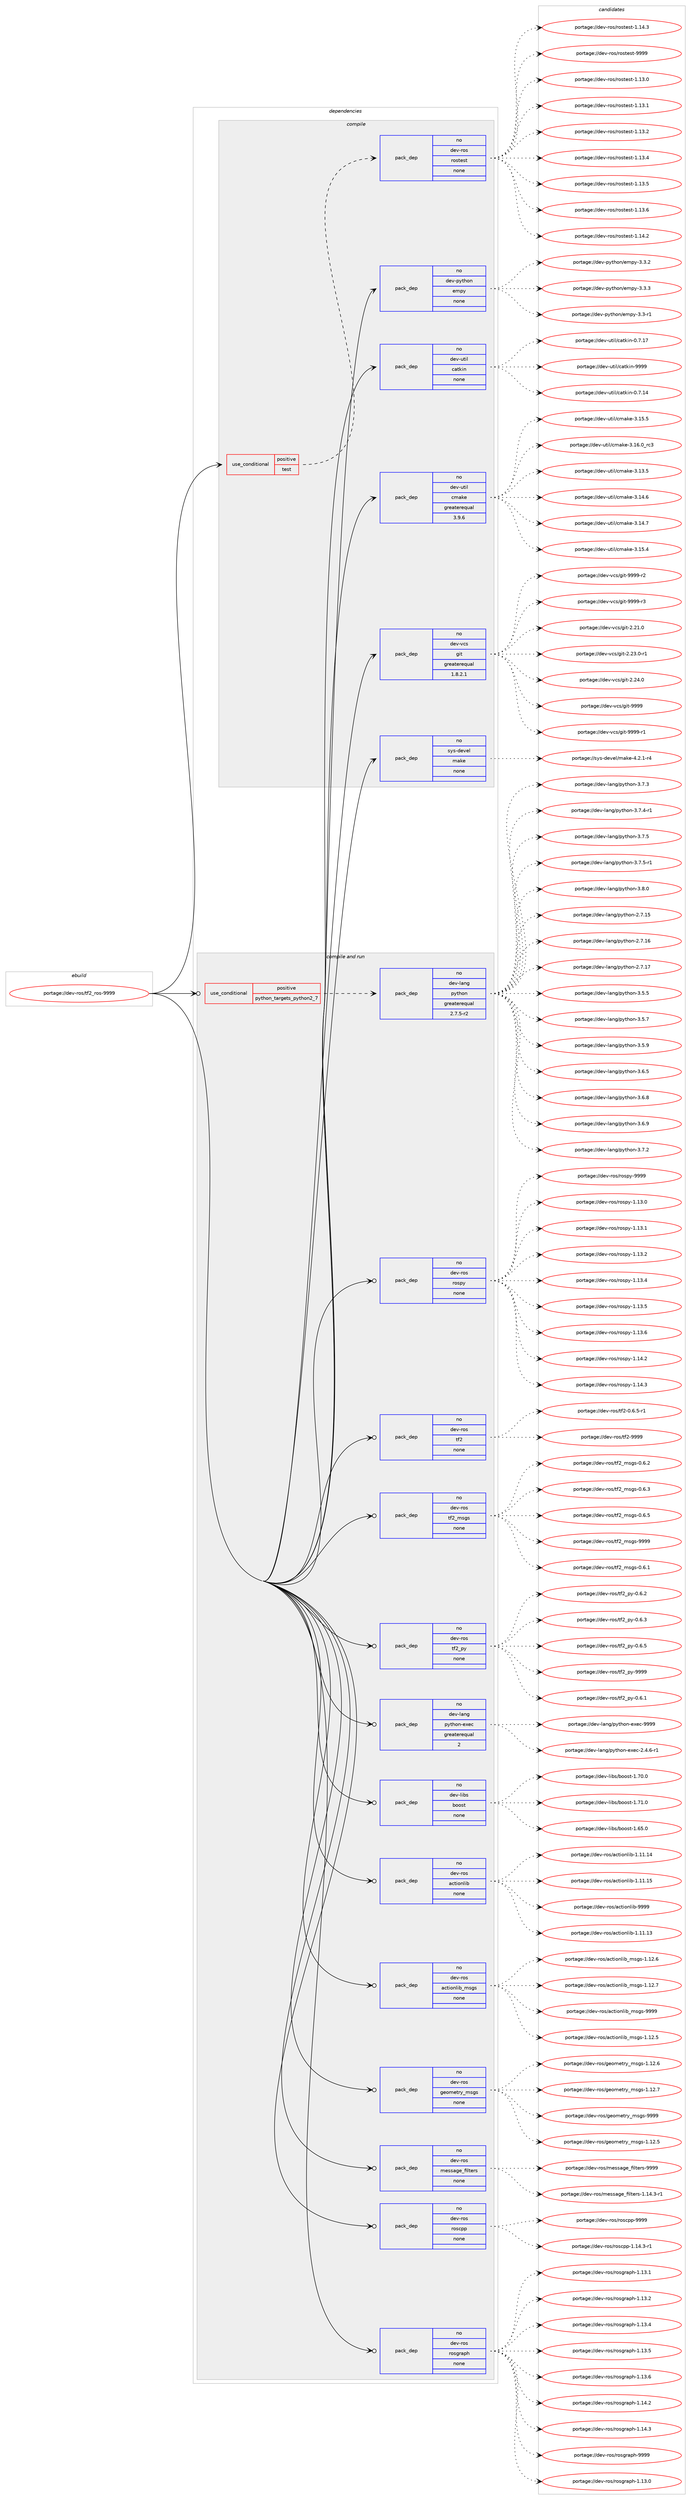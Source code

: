 digraph prolog {

# *************
# Graph options
# *************

newrank=true;
concentrate=true;
compound=true;
graph [rankdir=LR,fontname=Helvetica,fontsize=10,ranksep=1.5];#, ranksep=2.5, nodesep=0.2];
edge  [arrowhead=vee];
node  [fontname=Helvetica,fontsize=10];

# **********
# The ebuild
# **********

subgraph cluster_leftcol {
color=gray;
rank=same;
label=<<i>ebuild</i>>;
id [label="portage://dev-ros/tf2_ros-9999", color=red, width=4, href="../dev-ros/tf2_ros-9999.svg"];
}

# ****************
# The dependencies
# ****************

subgraph cluster_midcol {
color=gray;
label=<<i>dependencies</i>>;
subgraph cluster_compile {
fillcolor="#eeeeee";
style=filled;
label=<<i>compile</i>>;
subgraph cond45596 {
dependency206443 [label=<<TABLE BORDER="0" CELLBORDER="1" CELLSPACING="0" CELLPADDING="4"><TR><TD ROWSPAN="3" CELLPADDING="10">use_conditional</TD></TR><TR><TD>positive</TD></TR><TR><TD>test</TD></TR></TABLE>>, shape=none, color=red];
subgraph pack157419 {
dependency206444 [label=<<TABLE BORDER="0" CELLBORDER="1" CELLSPACING="0" CELLPADDING="4" WIDTH="220"><TR><TD ROWSPAN="6" CELLPADDING="30">pack_dep</TD></TR><TR><TD WIDTH="110">no</TD></TR><TR><TD>dev-ros</TD></TR><TR><TD>rostest</TD></TR><TR><TD>none</TD></TR><TR><TD></TD></TR></TABLE>>, shape=none, color=blue];
}
dependency206443:e -> dependency206444:w [weight=20,style="dashed",arrowhead="vee"];
}
id:e -> dependency206443:w [weight=20,style="solid",arrowhead="vee"];
subgraph pack157420 {
dependency206445 [label=<<TABLE BORDER="0" CELLBORDER="1" CELLSPACING="0" CELLPADDING="4" WIDTH="220"><TR><TD ROWSPAN="6" CELLPADDING="30">pack_dep</TD></TR><TR><TD WIDTH="110">no</TD></TR><TR><TD>dev-python</TD></TR><TR><TD>empy</TD></TR><TR><TD>none</TD></TR><TR><TD></TD></TR></TABLE>>, shape=none, color=blue];
}
id:e -> dependency206445:w [weight=20,style="solid",arrowhead="vee"];
subgraph pack157421 {
dependency206446 [label=<<TABLE BORDER="0" CELLBORDER="1" CELLSPACING="0" CELLPADDING="4" WIDTH="220"><TR><TD ROWSPAN="6" CELLPADDING="30">pack_dep</TD></TR><TR><TD WIDTH="110">no</TD></TR><TR><TD>dev-util</TD></TR><TR><TD>catkin</TD></TR><TR><TD>none</TD></TR><TR><TD></TD></TR></TABLE>>, shape=none, color=blue];
}
id:e -> dependency206446:w [weight=20,style="solid",arrowhead="vee"];
subgraph pack157422 {
dependency206447 [label=<<TABLE BORDER="0" CELLBORDER="1" CELLSPACING="0" CELLPADDING="4" WIDTH="220"><TR><TD ROWSPAN="6" CELLPADDING="30">pack_dep</TD></TR><TR><TD WIDTH="110">no</TD></TR><TR><TD>dev-util</TD></TR><TR><TD>cmake</TD></TR><TR><TD>greaterequal</TD></TR><TR><TD>3.9.6</TD></TR></TABLE>>, shape=none, color=blue];
}
id:e -> dependency206447:w [weight=20,style="solid",arrowhead="vee"];
subgraph pack157423 {
dependency206448 [label=<<TABLE BORDER="0" CELLBORDER="1" CELLSPACING="0" CELLPADDING="4" WIDTH="220"><TR><TD ROWSPAN="6" CELLPADDING="30">pack_dep</TD></TR><TR><TD WIDTH="110">no</TD></TR><TR><TD>dev-vcs</TD></TR><TR><TD>git</TD></TR><TR><TD>greaterequal</TD></TR><TR><TD>1.8.2.1</TD></TR></TABLE>>, shape=none, color=blue];
}
id:e -> dependency206448:w [weight=20,style="solid",arrowhead="vee"];
subgraph pack157424 {
dependency206449 [label=<<TABLE BORDER="0" CELLBORDER="1" CELLSPACING="0" CELLPADDING="4" WIDTH="220"><TR><TD ROWSPAN="6" CELLPADDING="30">pack_dep</TD></TR><TR><TD WIDTH="110">no</TD></TR><TR><TD>sys-devel</TD></TR><TR><TD>make</TD></TR><TR><TD>none</TD></TR><TR><TD></TD></TR></TABLE>>, shape=none, color=blue];
}
id:e -> dependency206449:w [weight=20,style="solid",arrowhead="vee"];
}
subgraph cluster_compileandrun {
fillcolor="#eeeeee";
style=filled;
label=<<i>compile and run</i>>;
subgraph cond45597 {
dependency206450 [label=<<TABLE BORDER="0" CELLBORDER="1" CELLSPACING="0" CELLPADDING="4"><TR><TD ROWSPAN="3" CELLPADDING="10">use_conditional</TD></TR><TR><TD>positive</TD></TR><TR><TD>python_targets_python2_7</TD></TR></TABLE>>, shape=none, color=red];
subgraph pack157425 {
dependency206451 [label=<<TABLE BORDER="0" CELLBORDER="1" CELLSPACING="0" CELLPADDING="4" WIDTH="220"><TR><TD ROWSPAN="6" CELLPADDING="30">pack_dep</TD></TR><TR><TD WIDTH="110">no</TD></TR><TR><TD>dev-lang</TD></TR><TR><TD>python</TD></TR><TR><TD>greaterequal</TD></TR><TR><TD>2.7.5-r2</TD></TR></TABLE>>, shape=none, color=blue];
}
dependency206450:e -> dependency206451:w [weight=20,style="dashed",arrowhead="vee"];
}
id:e -> dependency206450:w [weight=20,style="solid",arrowhead="odotvee"];
subgraph pack157426 {
dependency206452 [label=<<TABLE BORDER="0" CELLBORDER="1" CELLSPACING="0" CELLPADDING="4" WIDTH="220"><TR><TD ROWSPAN="6" CELLPADDING="30">pack_dep</TD></TR><TR><TD WIDTH="110">no</TD></TR><TR><TD>dev-lang</TD></TR><TR><TD>python-exec</TD></TR><TR><TD>greaterequal</TD></TR><TR><TD>2</TD></TR></TABLE>>, shape=none, color=blue];
}
id:e -> dependency206452:w [weight=20,style="solid",arrowhead="odotvee"];
subgraph pack157427 {
dependency206453 [label=<<TABLE BORDER="0" CELLBORDER="1" CELLSPACING="0" CELLPADDING="4" WIDTH="220"><TR><TD ROWSPAN="6" CELLPADDING="30">pack_dep</TD></TR><TR><TD WIDTH="110">no</TD></TR><TR><TD>dev-libs</TD></TR><TR><TD>boost</TD></TR><TR><TD>none</TD></TR><TR><TD></TD></TR></TABLE>>, shape=none, color=blue];
}
id:e -> dependency206453:w [weight=20,style="solid",arrowhead="odotvee"];
subgraph pack157428 {
dependency206454 [label=<<TABLE BORDER="0" CELLBORDER="1" CELLSPACING="0" CELLPADDING="4" WIDTH="220"><TR><TD ROWSPAN="6" CELLPADDING="30">pack_dep</TD></TR><TR><TD WIDTH="110">no</TD></TR><TR><TD>dev-ros</TD></TR><TR><TD>actionlib</TD></TR><TR><TD>none</TD></TR><TR><TD></TD></TR></TABLE>>, shape=none, color=blue];
}
id:e -> dependency206454:w [weight=20,style="solid",arrowhead="odotvee"];
subgraph pack157429 {
dependency206455 [label=<<TABLE BORDER="0" CELLBORDER="1" CELLSPACING="0" CELLPADDING="4" WIDTH="220"><TR><TD ROWSPAN="6" CELLPADDING="30">pack_dep</TD></TR><TR><TD WIDTH="110">no</TD></TR><TR><TD>dev-ros</TD></TR><TR><TD>actionlib_msgs</TD></TR><TR><TD>none</TD></TR><TR><TD></TD></TR></TABLE>>, shape=none, color=blue];
}
id:e -> dependency206455:w [weight=20,style="solid",arrowhead="odotvee"];
subgraph pack157430 {
dependency206456 [label=<<TABLE BORDER="0" CELLBORDER="1" CELLSPACING="0" CELLPADDING="4" WIDTH="220"><TR><TD ROWSPAN="6" CELLPADDING="30">pack_dep</TD></TR><TR><TD WIDTH="110">no</TD></TR><TR><TD>dev-ros</TD></TR><TR><TD>geometry_msgs</TD></TR><TR><TD>none</TD></TR><TR><TD></TD></TR></TABLE>>, shape=none, color=blue];
}
id:e -> dependency206456:w [weight=20,style="solid",arrowhead="odotvee"];
subgraph pack157431 {
dependency206457 [label=<<TABLE BORDER="0" CELLBORDER="1" CELLSPACING="0" CELLPADDING="4" WIDTH="220"><TR><TD ROWSPAN="6" CELLPADDING="30">pack_dep</TD></TR><TR><TD WIDTH="110">no</TD></TR><TR><TD>dev-ros</TD></TR><TR><TD>message_filters</TD></TR><TR><TD>none</TD></TR><TR><TD></TD></TR></TABLE>>, shape=none, color=blue];
}
id:e -> dependency206457:w [weight=20,style="solid",arrowhead="odotvee"];
subgraph pack157432 {
dependency206458 [label=<<TABLE BORDER="0" CELLBORDER="1" CELLSPACING="0" CELLPADDING="4" WIDTH="220"><TR><TD ROWSPAN="6" CELLPADDING="30">pack_dep</TD></TR><TR><TD WIDTH="110">no</TD></TR><TR><TD>dev-ros</TD></TR><TR><TD>roscpp</TD></TR><TR><TD>none</TD></TR><TR><TD></TD></TR></TABLE>>, shape=none, color=blue];
}
id:e -> dependency206458:w [weight=20,style="solid",arrowhead="odotvee"];
subgraph pack157433 {
dependency206459 [label=<<TABLE BORDER="0" CELLBORDER="1" CELLSPACING="0" CELLPADDING="4" WIDTH="220"><TR><TD ROWSPAN="6" CELLPADDING="30">pack_dep</TD></TR><TR><TD WIDTH="110">no</TD></TR><TR><TD>dev-ros</TD></TR><TR><TD>rosgraph</TD></TR><TR><TD>none</TD></TR><TR><TD></TD></TR></TABLE>>, shape=none, color=blue];
}
id:e -> dependency206459:w [weight=20,style="solid",arrowhead="odotvee"];
subgraph pack157434 {
dependency206460 [label=<<TABLE BORDER="0" CELLBORDER="1" CELLSPACING="0" CELLPADDING="4" WIDTH="220"><TR><TD ROWSPAN="6" CELLPADDING="30">pack_dep</TD></TR><TR><TD WIDTH="110">no</TD></TR><TR><TD>dev-ros</TD></TR><TR><TD>rospy</TD></TR><TR><TD>none</TD></TR><TR><TD></TD></TR></TABLE>>, shape=none, color=blue];
}
id:e -> dependency206460:w [weight=20,style="solid",arrowhead="odotvee"];
subgraph pack157435 {
dependency206461 [label=<<TABLE BORDER="0" CELLBORDER="1" CELLSPACING="0" CELLPADDING="4" WIDTH="220"><TR><TD ROWSPAN="6" CELLPADDING="30">pack_dep</TD></TR><TR><TD WIDTH="110">no</TD></TR><TR><TD>dev-ros</TD></TR><TR><TD>tf2</TD></TR><TR><TD>none</TD></TR><TR><TD></TD></TR></TABLE>>, shape=none, color=blue];
}
id:e -> dependency206461:w [weight=20,style="solid",arrowhead="odotvee"];
subgraph pack157436 {
dependency206462 [label=<<TABLE BORDER="0" CELLBORDER="1" CELLSPACING="0" CELLPADDING="4" WIDTH="220"><TR><TD ROWSPAN="6" CELLPADDING="30">pack_dep</TD></TR><TR><TD WIDTH="110">no</TD></TR><TR><TD>dev-ros</TD></TR><TR><TD>tf2_msgs</TD></TR><TR><TD>none</TD></TR><TR><TD></TD></TR></TABLE>>, shape=none, color=blue];
}
id:e -> dependency206462:w [weight=20,style="solid",arrowhead="odotvee"];
subgraph pack157437 {
dependency206463 [label=<<TABLE BORDER="0" CELLBORDER="1" CELLSPACING="0" CELLPADDING="4" WIDTH="220"><TR><TD ROWSPAN="6" CELLPADDING="30">pack_dep</TD></TR><TR><TD WIDTH="110">no</TD></TR><TR><TD>dev-ros</TD></TR><TR><TD>tf2_py</TD></TR><TR><TD>none</TD></TR><TR><TD></TD></TR></TABLE>>, shape=none, color=blue];
}
id:e -> dependency206463:w [weight=20,style="solid",arrowhead="odotvee"];
}
subgraph cluster_run {
fillcolor="#eeeeee";
style=filled;
label=<<i>run</i>>;
}
}

# **************
# The candidates
# **************

subgraph cluster_choices {
rank=same;
color=gray;
label=<<i>candidates</i>>;

subgraph choice157419 {
color=black;
nodesep=1;
choiceportage100101118451141111154711411111511610111511645494649514648 [label="portage://dev-ros/rostest-1.13.0", color=red, width=4,href="../dev-ros/rostest-1.13.0.svg"];
choiceportage100101118451141111154711411111511610111511645494649514649 [label="portage://dev-ros/rostest-1.13.1", color=red, width=4,href="../dev-ros/rostest-1.13.1.svg"];
choiceportage100101118451141111154711411111511610111511645494649514650 [label="portage://dev-ros/rostest-1.13.2", color=red, width=4,href="../dev-ros/rostest-1.13.2.svg"];
choiceportage100101118451141111154711411111511610111511645494649514652 [label="portage://dev-ros/rostest-1.13.4", color=red, width=4,href="../dev-ros/rostest-1.13.4.svg"];
choiceportage100101118451141111154711411111511610111511645494649514653 [label="portage://dev-ros/rostest-1.13.5", color=red, width=4,href="../dev-ros/rostest-1.13.5.svg"];
choiceportage100101118451141111154711411111511610111511645494649514654 [label="portage://dev-ros/rostest-1.13.6", color=red, width=4,href="../dev-ros/rostest-1.13.6.svg"];
choiceportage100101118451141111154711411111511610111511645494649524650 [label="portage://dev-ros/rostest-1.14.2", color=red, width=4,href="../dev-ros/rostest-1.14.2.svg"];
choiceportage100101118451141111154711411111511610111511645494649524651 [label="portage://dev-ros/rostest-1.14.3", color=red, width=4,href="../dev-ros/rostest-1.14.3.svg"];
choiceportage10010111845114111115471141111151161011151164557575757 [label="portage://dev-ros/rostest-9999", color=red, width=4,href="../dev-ros/rostest-9999.svg"];
dependency206444:e -> choiceportage100101118451141111154711411111511610111511645494649514648:w [style=dotted,weight="100"];
dependency206444:e -> choiceportage100101118451141111154711411111511610111511645494649514649:w [style=dotted,weight="100"];
dependency206444:e -> choiceportage100101118451141111154711411111511610111511645494649514650:w [style=dotted,weight="100"];
dependency206444:e -> choiceportage100101118451141111154711411111511610111511645494649514652:w [style=dotted,weight="100"];
dependency206444:e -> choiceportage100101118451141111154711411111511610111511645494649514653:w [style=dotted,weight="100"];
dependency206444:e -> choiceportage100101118451141111154711411111511610111511645494649514654:w [style=dotted,weight="100"];
dependency206444:e -> choiceportage100101118451141111154711411111511610111511645494649524650:w [style=dotted,weight="100"];
dependency206444:e -> choiceportage100101118451141111154711411111511610111511645494649524651:w [style=dotted,weight="100"];
dependency206444:e -> choiceportage10010111845114111115471141111151161011151164557575757:w [style=dotted,weight="100"];
}
subgraph choice157420 {
color=black;
nodesep=1;
choiceportage1001011184511212111610411111047101109112121455146514511449 [label="portage://dev-python/empy-3.3-r1", color=red, width=4,href="../dev-python/empy-3.3-r1.svg"];
choiceportage1001011184511212111610411111047101109112121455146514650 [label="portage://dev-python/empy-3.3.2", color=red, width=4,href="../dev-python/empy-3.3.2.svg"];
choiceportage1001011184511212111610411111047101109112121455146514651 [label="portage://dev-python/empy-3.3.3", color=red, width=4,href="../dev-python/empy-3.3.3.svg"];
dependency206445:e -> choiceportage1001011184511212111610411111047101109112121455146514511449:w [style=dotted,weight="100"];
dependency206445:e -> choiceportage1001011184511212111610411111047101109112121455146514650:w [style=dotted,weight="100"];
dependency206445:e -> choiceportage1001011184511212111610411111047101109112121455146514651:w [style=dotted,weight="100"];
}
subgraph choice157421 {
color=black;
nodesep=1;
choiceportage1001011184511711610510847999711610710511045484655464952 [label="portage://dev-util/catkin-0.7.14", color=red, width=4,href="../dev-util/catkin-0.7.14.svg"];
choiceportage1001011184511711610510847999711610710511045484655464955 [label="portage://dev-util/catkin-0.7.17", color=red, width=4,href="../dev-util/catkin-0.7.17.svg"];
choiceportage100101118451171161051084799971161071051104557575757 [label="portage://dev-util/catkin-9999", color=red, width=4,href="../dev-util/catkin-9999.svg"];
dependency206446:e -> choiceportage1001011184511711610510847999711610710511045484655464952:w [style=dotted,weight="100"];
dependency206446:e -> choiceportage1001011184511711610510847999711610710511045484655464955:w [style=dotted,weight="100"];
dependency206446:e -> choiceportage100101118451171161051084799971161071051104557575757:w [style=dotted,weight="100"];
}
subgraph choice157422 {
color=black;
nodesep=1;
choiceportage1001011184511711610510847991099710710145514649514653 [label="portage://dev-util/cmake-3.13.5", color=red, width=4,href="../dev-util/cmake-3.13.5.svg"];
choiceportage1001011184511711610510847991099710710145514649524654 [label="portage://dev-util/cmake-3.14.6", color=red, width=4,href="../dev-util/cmake-3.14.6.svg"];
choiceportage1001011184511711610510847991099710710145514649524655 [label="portage://dev-util/cmake-3.14.7", color=red, width=4,href="../dev-util/cmake-3.14.7.svg"];
choiceportage1001011184511711610510847991099710710145514649534652 [label="portage://dev-util/cmake-3.15.4", color=red, width=4,href="../dev-util/cmake-3.15.4.svg"];
choiceportage1001011184511711610510847991099710710145514649534653 [label="portage://dev-util/cmake-3.15.5", color=red, width=4,href="../dev-util/cmake-3.15.5.svg"];
choiceportage1001011184511711610510847991099710710145514649544648951149951 [label="portage://dev-util/cmake-3.16.0_rc3", color=red, width=4,href="../dev-util/cmake-3.16.0_rc3.svg"];
dependency206447:e -> choiceportage1001011184511711610510847991099710710145514649514653:w [style=dotted,weight="100"];
dependency206447:e -> choiceportage1001011184511711610510847991099710710145514649524654:w [style=dotted,weight="100"];
dependency206447:e -> choiceportage1001011184511711610510847991099710710145514649524655:w [style=dotted,weight="100"];
dependency206447:e -> choiceportage1001011184511711610510847991099710710145514649534652:w [style=dotted,weight="100"];
dependency206447:e -> choiceportage1001011184511711610510847991099710710145514649534653:w [style=dotted,weight="100"];
dependency206447:e -> choiceportage1001011184511711610510847991099710710145514649544648951149951:w [style=dotted,weight="100"];
}
subgraph choice157423 {
color=black;
nodesep=1;
choiceportage10010111845118991154710310511645504650494648 [label="portage://dev-vcs/git-2.21.0", color=red, width=4,href="../dev-vcs/git-2.21.0.svg"];
choiceportage100101118451189911547103105116455046505146484511449 [label="portage://dev-vcs/git-2.23.0-r1", color=red, width=4,href="../dev-vcs/git-2.23.0-r1.svg"];
choiceportage10010111845118991154710310511645504650524648 [label="portage://dev-vcs/git-2.24.0", color=red, width=4,href="../dev-vcs/git-2.24.0.svg"];
choiceportage1001011184511899115471031051164557575757 [label="portage://dev-vcs/git-9999", color=red, width=4,href="../dev-vcs/git-9999.svg"];
choiceportage10010111845118991154710310511645575757574511449 [label="portage://dev-vcs/git-9999-r1", color=red, width=4,href="../dev-vcs/git-9999-r1.svg"];
choiceportage10010111845118991154710310511645575757574511450 [label="portage://dev-vcs/git-9999-r2", color=red, width=4,href="../dev-vcs/git-9999-r2.svg"];
choiceportage10010111845118991154710310511645575757574511451 [label="portage://dev-vcs/git-9999-r3", color=red, width=4,href="../dev-vcs/git-9999-r3.svg"];
dependency206448:e -> choiceportage10010111845118991154710310511645504650494648:w [style=dotted,weight="100"];
dependency206448:e -> choiceportage100101118451189911547103105116455046505146484511449:w [style=dotted,weight="100"];
dependency206448:e -> choiceportage10010111845118991154710310511645504650524648:w [style=dotted,weight="100"];
dependency206448:e -> choiceportage1001011184511899115471031051164557575757:w [style=dotted,weight="100"];
dependency206448:e -> choiceportage10010111845118991154710310511645575757574511449:w [style=dotted,weight="100"];
dependency206448:e -> choiceportage10010111845118991154710310511645575757574511450:w [style=dotted,weight="100"];
dependency206448:e -> choiceportage10010111845118991154710310511645575757574511451:w [style=dotted,weight="100"];
}
subgraph choice157424 {
color=black;
nodesep=1;
choiceportage1151211154510010111810110847109971071014552465046494511452 [label="portage://sys-devel/make-4.2.1-r4", color=red, width=4,href="../sys-devel/make-4.2.1-r4.svg"];
dependency206449:e -> choiceportage1151211154510010111810110847109971071014552465046494511452:w [style=dotted,weight="100"];
}
subgraph choice157425 {
color=black;
nodesep=1;
choiceportage10010111845108971101034711212111610411111045504655464953 [label="portage://dev-lang/python-2.7.15", color=red, width=4,href="../dev-lang/python-2.7.15.svg"];
choiceportage10010111845108971101034711212111610411111045504655464954 [label="portage://dev-lang/python-2.7.16", color=red, width=4,href="../dev-lang/python-2.7.16.svg"];
choiceportage10010111845108971101034711212111610411111045504655464955 [label="portage://dev-lang/python-2.7.17", color=red, width=4,href="../dev-lang/python-2.7.17.svg"];
choiceportage100101118451089711010347112121116104111110455146534653 [label="portage://dev-lang/python-3.5.5", color=red, width=4,href="../dev-lang/python-3.5.5.svg"];
choiceportage100101118451089711010347112121116104111110455146534655 [label="portage://dev-lang/python-3.5.7", color=red, width=4,href="../dev-lang/python-3.5.7.svg"];
choiceportage100101118451089711010347112121116104111110455146534657 [label="portage://dev-lang/python-3.5.9", color=red, width=4,href="../dev-lang/python-3.5.9.svg"];
choiceportage100101118451089711010347112121116104111110455146544653 [label="portage://dev-lang/python-3.6.5", color=red, width=4,href="../dev-lang/python-3.6.5.svg"];
choiceportage100101118451089711010347112121116104111110455146544656 [label="portage://dev-lang/python-3.6.8", color=red, width=4,href="../dev-lang/python-3.6.8.svg"];
choiceportage100101118451089711010347112121116104111110455146544657 [label="portage://dev-lang/python-3.6.9", color=red, width=4,href="../dev-lang/python-3.6.9.svg"];
choiceportage100101118451089711010347112121116104111110455146554650 [label="portage://dev-lang/python-3.7.2", color=red, width=4,href="../dev-lang/python-3.7.2.svg"];
choiceportage100101118451089711010347112121116104111110455146554651 [label="portage://dev-lang/python-3.7.3", color=red, width=4,href="../dev-lang/python-3.7.3.svg"];
choiceportage1001011184510897110103471121211161041111104551465546524511449 [label="portage://dev-lang/python-3.7.4-r1", color=red, width=4,href="../dev-lang/python-3.7.4-r1.svg"];
choiceportage100101118451089711010347112121116104111110455146554653 [label="portage://dev-lang/python-3.7.5", color=red, width=4,href="../dev-lang/python-3.7.5.svg"];
choiceportage1001011184510897110103471121211161041111104551465546534511449 [label="portage://dev-lang/python-3.7.5-r1", color=red, width=4,href="../dev-lang/python-3.7.5-r1.svg"];
choiceportage100101118451089711010347112121116104111110455146564648 [label="portage://dev-lang/python-3.8.0", color=red, width=4,href="../dev-lang/python-3.8.0.svg"];
dependency206451:e -> choiceportage10010111845108971101034711212111610411111045504655464953:w [style=dotted,weight="100"];
dependency206451:e -> choiceportage10010111845108971101034711212111610411111045504655464954:w [style=dotted,weight="100"];
dependency206451:e -> choiceportage10010111845108971101034711212111610411111045504655464955:w [style=dotted,weight="100"];
dependency206451:e -> choiceportage100101118451089711010347112121116104111110455146534653:w [style=dotted,weight="100"];
dependency206451:e -> choiceportage100101118451089711010347112121116104111110455146534655:w [style=dotted,weight="100"];
dependency206451:e -> choiceportage100101118451089711010347112121116104111110455146534657:w [style=dotted,weight="100"];
dependency206451:e -> choiceportage100101118451089711010347112121116104111110455146544653:w [style=dotted,weight="100"];
dependency206451:e -> choiceportage100101118451089711010347112121116104111110455146544656:w [style=dotted,weight="100"];
dependency206451:e -> choiceportage100101118451089711010347112121116104111110455146544657:w [style=dotted,weight="100"];
dependency206451:e -> choiceportage100101118451089711010347112121116104111110455146554650:w [style=dotted,weight="100"];
dependency206451:e -> choiceportage100101118451089711010347112121116104111110455146554651:w [style=dotted,weight="100"];
dependency206451:e -> choiceportage1001011184510897110103471121211161041111104551465546524511449:w [style=dotted,weight="100"];
dependency206451:e -> choiceportage100101118451089711010347112121116104111110455146554653:w [style=dotted,weight="100"];
dependency206451:e -> choiceportage1001011184510897110103471121211161041111104551465546534511449:w [style=dotted,weight="100"];
dependency206451:e -> choiceportage100101118451089711010347112121116104111110455146564648:w [style=dotted,weight="100"];
}
subgraph choice157426 {
color=black;
nodesep=1;
choiceportage10010111845108971101034711212111610411111045101120101994550465246544511449 [label="portage://dev-lang/python-exec-2.4.6-r1", color=red, width=4,href="../dev-lang/python-exec-2.4.6-r1.svg"];
choiceportage10010111845108971101034711212111610411111045101120101994557575757 [label="portage://dev-lang/python-exec-9999", color=red, width=4,href="../dev-lang/python-exec-9999.svg"];
dependency206452:e -> choiceportage10010111845108971101034711212111610411111045101120101994550465246544511449:w [style=dotted,weight="100"];
dependency206452:e -> choiceportage10010111845108971101034711212111610411111045101120101994557575757:w [style=dotted,weight="100"];
}
subgraph choice157427 {
color=black;
nodesep=1;
choiceportage1001011184510810598115479811111111511645494654534648 [label="portage://dev-libs/boost-1.65.0", color=red, width=4,href="../dev-libs/boost-1.65.0.svg"];
choiceportage1001011184510810598115479811111111511645494655484648 [label="portage://dev-libs/boost-1.70.0", color=red, width=4,href="../dev-libs/boost-1.70.0.svg"];
choiceportage1001011184510810598115479811111111511645494655494648 [label="portage://dev-libs/boost-1.71.0", color=red, width=4,href="../dev-libs/boost-1.71.0.svg"];
dependency206453:e -> choiceportage1001011184510810598115479811111111511645494654534648:w [style=dotted,weight="100"];
dependency206453:e -> choiceportage1001011184510810598115479811111111511645494655484648:w [style=dotted,weight="100"];
dependency206453:e -> choiceportage1001011184510810598115479811111111511645494655494648:w [style=dotted,weight="100"];
}
subgraph choice157428 {
color=black;
nodesep=1;
choiceportage10010111845114111115479799116105111110108105984549464949464951 [label="portage://dev-ros/actionlib-1.11.13", color=red, width=4,href="../dev-ros/actionlib-1.11.13.svg"];
choiceportage10010111845114111115479799116105111110108105984549464949464952 [label="portage://dev-ros/actionlib-1.11.14", color=red, width=4,href="../dev-ros/actionlib-1.11.14.svg"];
choiceportage10010111845114111115479799116105111110108105984549464949464953 [label="portage://dev-ros/actionlib-1.11.15", color=red, width=4,href="../dev-ros/actionlib-1.11.15.svg"];
choiceportage10010111845114111115479799116105111110108105984557575757 [label="portage://dev-ros/actionlib-9999", color=red, width=4,href="../dev-ros/actionlib-9999.svg"];
dependency206454:e -> choiceportage10010111845114111115479799116105111110108105984549464949464951:w [style=dotted,weight="100"];
dependency206454:e -> choiceportage10010111845114111115479799116105111110108105984549464949464952:w [style=dotted,weight="100"];
dependency206454:e -> choiceportage10010111845114111115479799116105111110108105984549464949464953:w [style=dotted,weight="100"];
dependency206454:e -> choiceportage10010111845114111115479799116105111110108105984557575757:w [style=dotted,weight="100"];
}
subgraph choice157429 {
color=black;
nodesep=1;
choiceportage10010111845114111115479799116105111110108105989510911510311545494649504653 [label="portage://dev-ros/actionlib_msgs-1.12.5", color=red, width=4,href="../dev-ros/actionlib_msgs-1.12.5.svg"];
choiceportage10010111845114111115479799116105111110108105989510911510311545494649504654 [label="portage://dev-ros/actionlib_msgs-1.12.6", color=red, width=4,href="../dev-ros/actionlib_msgs-1.12.6.svg"];
choiceportage10010111845114111115479799116105111110108105989510911510311545494649504655 [label="portage://dev-ros/actionlib_msgs-1.12.7", color=red, width=4,href="../dev-ros/actionlib_msgs-1.12.7.svg"];
choiceportage1001011184511411111547979911610511111010810598951091151031154557575757 [label="portage://dev-ros/actionlib_msgs-9999", color=red, width=4,href="../dev-ros/actionlib_msgs-9999.svg"];
dependency206455:e -> choiceportage10010111845114111115479799116105111110108105989510911510311545494649504653:w [style=dotted,weight="100"];
dependency206455:e -> choiceportage10010111845114111115479799116105111110108105989510911510311545494649504654:w [style=dotted,weight="100"];
dependency206455:e -> choiceportage10010111845114111115479799116105111110108105989510911510311545494649504655:w [style=dotted,weight="100"];
dependency206455:e -> choiceportage1001011184511411111547979911610511111010810598951091151031154557575757:w [style=dotted,weight="100"];
}
subgraph choice157430 {
color=black;
nodesep=1;
choiceportage10010111845114111115471031011111091011161141219510911510311545494649504653 [label="portage://dev-ros/geometry_msgs-1.12.5", color=red, width=4,href="../dev-ros/geometry_msgs-1.12.5.svg"];
choiceportage10010111845114111115471031011111091011161141219510911510311545494649504654 [label="portage://dev-ros/geometry_msgs-1.12.6", color=red, width=4,href="../dev-ros/geometry_msgs-1.12.6.svg"];
choiceportage10010111845114111115471031011111091011161141219510911510311545494649504655 [label="portage://dev-ros/geometry_msgs-1.12.7", color=red, width=4,href="../dev-ros/geometry_msgs-1.12.7.svg"];
choiceportage1001011184511411111547103101111109101116114121951091151031154557575757 [label="portage://dev-ros/geometry_msgs-9999", color=red, width=4,href="../dev-ros/geometry_msgs-9999.svg"];
dependency206456:e -> choiceportage10010111845114111115471031011111091011161141219510911510311545494649504653:w [style=dotted,weight="100"];
dependency206456:e -> choiceportage10010111845114111115471031011111091011161141219510911510311545494649504654:w [style=dotted,weight="100"];
dependency206456:e -> choiceportage10010111845114111115471031011111091011161141219510911510311545494649504655:w [style=dotted,weight="100"];
dependency206456:e -> choiceportage1001011184511411111547103101111109101116114121951091151031154557575757:w [style=dotted,weight="100"];
}
subgraph choice157431 {
color=black;
nodesep=1;
choiceportage10010111845114111115471091011151159710310195102105108116101114115454946495246514511449 [label="portage://dev-ros/message_filters-1.14.3-r1", color=red, width=4,href="../dev-ros/message_filters-1.14.3-r1.svg"];
choiceportage100101118451141111154710910111511597103101951021051081161011141154557575757 [label="portage://dev-ros/message_filters-9999", color=red, width=4,href="../dev-ros/message_filters-9999.svg"];
dependency206457:e -> choiceportage10010111845114111115471091011151159710310195102105108116101114115454946495246514511449:w [style=dotted,weight="100"];
dependency206457:e -> choiceportage100101118451141111154710910111511597103101951021051081161011141154557575757:w [style=dotted,weight="100"];
}
subgraph choice157432 {
color=black;
nodesep=1;
choiceportage100101118451141111154711411111599112112454946495246514511449 [label="portage://dev-ros/roscpp-1.14.3-r1", color=red, width=4,href="../dev-ros/roscpp-1.14.3-r1.svg"];
choiceportage1001011184511411111547114111115991121124557575757 [label="portage://dev-ros/roscpp-9999", color=red, width=4,href="../dev-ros/roscpp-9999.svg"];
dependency206458:e -> choiceportage100101118451141111154711411111599112112454946495246514511449:w [style=dotted,weight="100"];
dependency206458:e -> choiceportage1001011184511411111547114111115991121124557575757:w [style=dotted,weight="100"];
}
subgraph choice157433 {
color=black;
nodesep=1;
choiceportage10010111845114111115471141111151031149711210445494649514648 [label="portage://dev-ros/rosgraph-1.13.0", color=red, width=4,href="../dev-ros/rosgraph-1.13.0.svg"];
choiceportage10010111845114111115471141111151031149711210445494649514649 [label="portage://dev-ros/rosgraph-1.13.1", color=red, width=4,href="../dev-ros/rosgraph-1.13.1.svg"];
choiceportage10010111845114111115471141111151031149711210445494649514650 [label="portage://dev-ros/rosgraph-1.13.2", color=red, width=4,href="../dev-ros/rosgraph-1.13.2.svg"];
choiceportage10010111845114111115471141111151031149711210445494649514652 [label="portage://dev-ros/rosgraph-1.13.4", color=red, width=4,href="../dev-ros/rosgraph-1.13.4.svg"];
choiceportage10010111845114111115471141111151031149711210445494649514653 [label="portage://dev-ros/rosgraph-1.13.5", color=red, width=4,href="../dev-ros/rosgraph-1.13.5.svg"];
choiceportage10010111845114111115471141111151031149711210445494649514654 [label="portage://dev-ros/rosgraph-1.13.6", color=red, width=4,href="../dev-ros/rosgraph-1.13.6.svg"];
choiceportage10010111845114111115471141111151031149711210445494649524650 [label="portage://dev-ros/rosgraph-1.14.2", color=red, width=4,href="../dev-ros/rosgraph-1.14.2.svg"];
choiceportage10010111845114111115471141111151031149711210445494649524651 [label="portage://dev-ros/rosgraph-1.14.3", color=red, width=4,href="../dev-ros/rosgraph-1.14.3.svg"];
choiceportage1001011184511411111547114111115103114971121044557575757 [label="portage://dev-ros/rosgraph-9999", color=red, width=4,href="../dev-ros/rosgraph-9999.svg"];
dependency206459:e -> choiceportage10010111845114111115471141111151031149711210445494649514648:w [style=dotted,weight="100"];
dependency206459:e -> choiceportage10010111845114111115471141111151031149711210445494649514649:w [style=dotted,weight="100"];
dependency206459:e -> choiceportage10010111845114111115471141111151031149711210445494649514650:w [style=dotted,weight="100"];
dependency206459:e -> choiceportage10010111845114111115471141111151031149711210445494649514652:w [style=dotted,weight="100"];
dependency206459:e -> choiceportage10010111845114111115471141111151031149711210445494649514653:w [style=dotted,weight="100"];
dependency206459:e -> choiceportage10010111845114111115471141111151031149711210445494649514654:w [style=dotted,weight="100"];
dependency206459:e -> choiceportage10010111845114111115471141111151031149711210445494649524650:w [style=dotted,weight="100"];
dependency206459:e -> choiceportage10010111845114111115471141111151031149711210445494649524651:w [style=dotted,weight="100"];
dependency206459:e -> choiceportage1001011184511411111547114111115103114971121044557575757:w [style=dotted,weight="100"];
}
subgraph choice157434 {
color=black;
nodesep=1;
choiceportage100101118451141111154711411111511212145494649514648 [label="portage://dev-ros/rospy-1.13.0", color=red, width=4,href="../dev-ros/rospy-1.13.0.svg"];
choiceportage100101118451141111154711411111511212145494649514649 [label="portage://dev-ros/rospy-1.13.1", color=red, width=4,href="../dev-ros/rospy-1.13.1.svg"];
choiceportage100101118451141111154711411111511212145494649514650 [label="portage://dev-ros/rospy-1.13.2", color=red, width=4,href="../dev-ros/rospy-1.13.2.svg"];
choiceportage100101118451141111154711411111511212145494649514652 [label="portage://dev-ros/rospy-1.13.4", color=red, width=4,href="../dev-ros/rospy-1.13.4.svg"];
choiceportage100101118451141111154711411111511212145494649514653 [label="portage://dev-ros/rospy-1.13.5", color=red, width=4,href="../dev-ros/rospy-1.13.5.svg"];
choiceportage100101118451141111154711411111511212145494649514654 [label="portage://dev-ros/rospy-1.13.6", color=red, width=4,href="../dev-ros/rospy-1.13.6.svg"];
choiceportage100101118451141111154711411111511212145494649524650 [label="portage://dev-ros/rospy-1.14.2", color=red, width=4,href="../dev-ros/rospy-1.14.2.svg"];
choiceportage100101118451141111154711411111511212145494649524651 [label="portage://dev-ros/rospy-1.14.3", color=red, width=4,href="../dev-ros/rospy-1.14.3.svg"];
choiceportage10010111845114111115471141111151121214557575757 [label="portage://dev-ros/rospy-9999", color=red, width=4,href="../dev-ros/rospy-9999.svg"];
dependency206460:e -> choiceportage100101118451141111154711411111511212145494649514648:w [style=dotted,weight="100"];
dependency206460:e -> choiceportage100101118451141111154711411111511212145494649514649:w [style=dotted,weight="100"];
dependency206460:e -> choiceportage100101118451141111154711411111511212145494649514650:w [style=dotted,weight="100"];
dependency206460:e -> choiceportage100101118451141111154711411111511212145494649514652:w [style=dotted,weight="100"];
dependency206460:e -> choiceportage100101118451141111154711411111511212145494649514653:w [style=dotted,weight="100"];
dependency206460:e -> choiceportage100101118451141111154711411111511212145494649514654:w [style=dotted,weight="100"];
dependency206460:e -> choiceportage100101118451141111154711411111511212145494649524650:w [style=dotted,weight="100"];
dependency206460:e -> choiceportage100101118451141111154711411111511212145494649524651:w [style=dotted,weight="100"];
dependency206460:e -> choiceportage10010111845114111115471141111151121214557575757:w [style=dotted,weight="100"];
}
subgraph choice157435 {
color=black;
nodesep=1;
choiceportage1001011184511411111547116102504548465446534511449 [label="portage://dev-ros/tf2-0.6.5-r1", color=red, width=4,href="../dev-ros/tf2-0.6.5-r1.svg"];
choiceportage1001011184511411111547116102504557575757 [label="portage://dev-ros/tf2-9999", color=red, width=4,href="../dev-ros/tf2-9999.svg"];
dependency206461:e -> choiceportage1001011184511411111547116102504548465446534511449:w [style=dotted,weight="100"];
dependency206461:e -> choiceportage1001011184511411111547116102504557575757:w [style=dotted,weight="100"];
}
subgraph choice157436 {
color=black;
nodesep=1;
choiceportage10010111845114111115471161025095109115103115454846544649 [label="portage://dev-ros/tf2_msgs-0.6.1", color=red, width=4,href="../dev-ros/tf2_msgs-0.6.1.svg"];
choiceportage10010111845114111115471161025095109115103115454846544650 [label="portage://dev-ros/tf2_msgs-0.6.2", color=red, width=4,href="../dev-ros/tf2_msgs-0.6.2.svg"];
choiceportage10010111845114111115471161025095109115103115454846544651 [label="portage://dev-ros/tf2_msgs-0.6.3", color=red, width=4,href="../dev-ros/tf2_msgs-0.6.3.svg"];
choiceportage10010111845114111115471161025095109115103115454846544653 [label="portage://dev-ros/tf2_msgs-0.6.5", color=red, width=4,href="../dev-ros/tf2_msgs-0.6.5.svg"];
choiceportage100101118451141111154711610250951091151031154557575757 [label="portage://dev-ros/tf2_msgs-9999", color=red, width=4,href="../dev-ros/tf2_msgs-9999.svg"];
dependency206462:e -> choiceportage10010111845114111115471161025095109115103115454846544649:w [style=dotted,weight="100"];
dependency206462:e -> choiceportage10010111845114111115471161025095109115103115454846544650:w [style=dotted,weight="100"];
dependency206462:e -> choiceportage10010111845114111115471161025095109115103115454846544651:w [style=dotted,weight="100"];
dependency206462:e -> choiceportage10010111845114111115471161025095109115103115454846544653:w [style=dotted,weight="100"];
dependency206462:e -> choiceportage100101118451141111154711610250951091151031154557575757:w [style=dotted,weight="100"];
}
subgraph choice157437 {
color=black;
nodesep=1;
choiceportage10010111845114111115471161025095112121454846544649 [label="portage://dev-ros/tf2_py-0.6.1", color=red, width=4,href="../dev-ros/tf2_py-0.6.1.svg"];
choiceportage10010111845114111115471161025095112121454846544650 [label="portage://dev-ros/tf2_py-0.6.2", color=red, width=4,href="../dev-ros/tf2_py-0.6.2.svg"];
choiceportage10010111845114111115471161025095112121454846544651 [label="portage://dev-ros/tf2_py-0.6.3", color=red, width=4,href="../dev-ros/tf2_py-0.6.3.svg"];
choiceportage10010111845114111115471161025095112121454846544653 [label="portage://dev-ros/tf2_py-0.6.5", color=red, width=4,href="../dev-ros/tf2_py-0.6.5.svg"];
choiceportage100101118451141111154711610250951121214557575757 [label="portage://dev-ros/tf2_py-9999", color=red, width=4,href="../dev-ros/tf2_py-9999.svg"];
dependency206463:e -> choiceportage10010111845114111115471161025095112121454846544649:w [style=dotted,weight="100"];
dependency206463:e -> choiceportage10010111845114111115471161025095112121454846544650:w [style=dotted,weight="100"];
dependency206463:e -> choiceportage10010111845114111115471161025095112121454846544651:w [style=dotted,weight="100"];
dependency206463:e -> choiceportage10010111845114111115471161025095112121454846544653:w [style=dotted,weight="100"];
dependency206463:e -> choiceportage100101118451141111154711610250951121214557575757:w [style=dotted,weight="100"];
}
}

}
